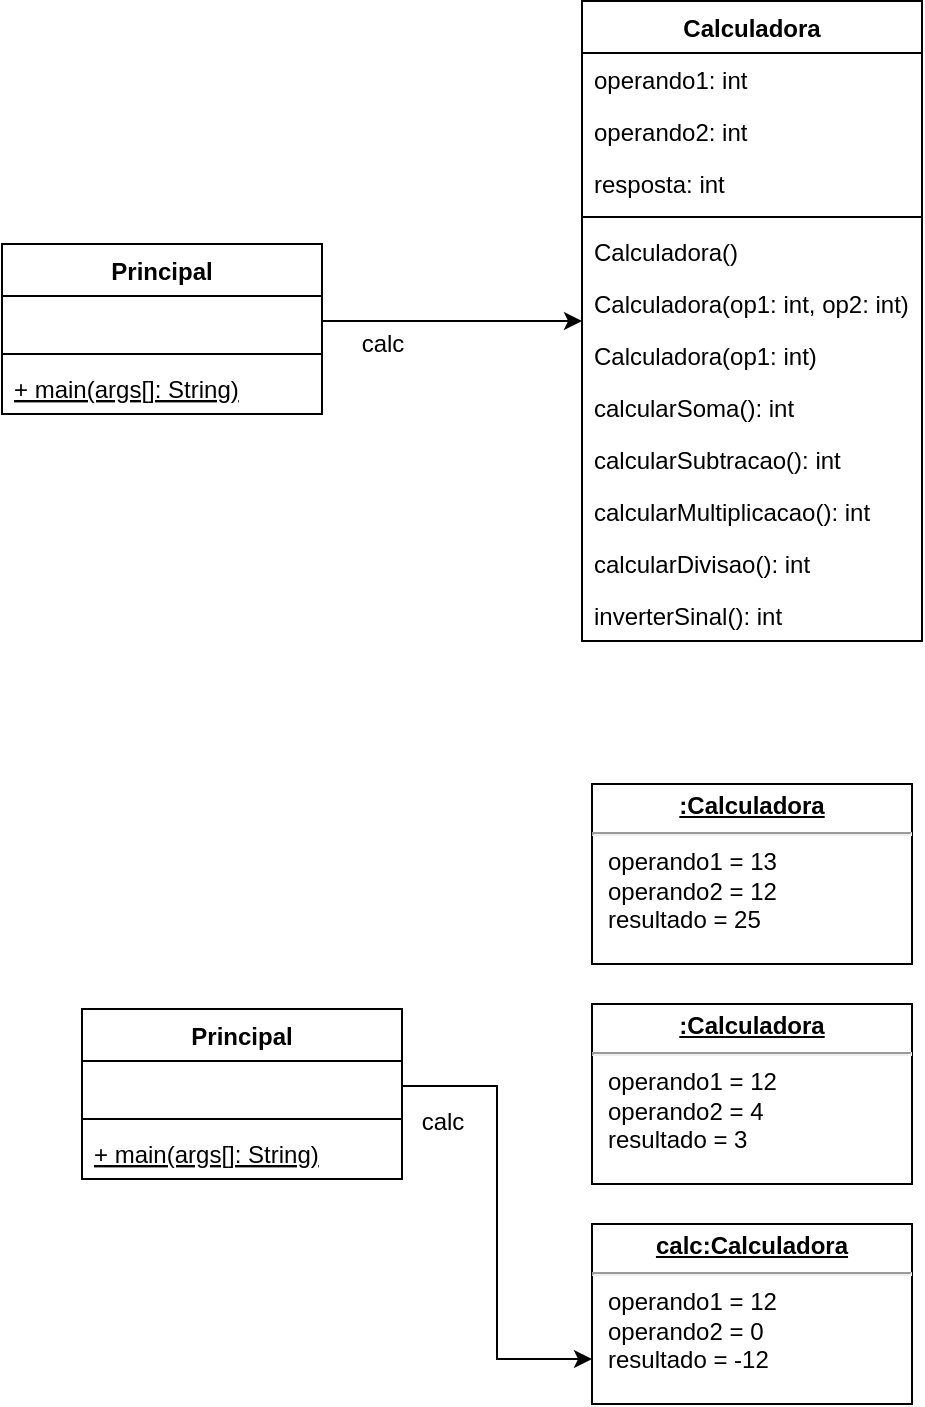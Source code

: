 <mxfile version="16.5.3" type="device"><diagram id="dzd5T2bqEIZQxkTFIxDC" name="Page-1"><mxGraphModel dx="666" dy="793" grid="1" gridSize="10" guides="1" tooltips="1" connect="1" arrows="1" fold="1" page="1" pageScale="1" pageWidth="850" pageHeight="1100" math="0" shadow="0"><root><mxCell id="0"/><mxCell id="1" parent="0"/><mxCell id="axf6R6CwoxNQ-fYzo1CO-5" value="Principal" style="swimlane;fontStyle=1;align=center;verticalAlign=top;childLayout=stackLayout;horizontal=1;startSize=26;horizontalStack=0;resizeParent=1;resizeParentMax=0;resizeLast=0;collapsible=1;marginBottom=0;" vertex="1" parent="1"><mxGeometry x="20" y="220" width="160" height="85" as="geometry"/></mxCell><mxCell id="axf6R6CwoxNQ-fYzo1CO-6" value=" " style="text;strokeColor=none;fillColor=none;align=left;verticalAlign=top;spacingLeft=4;spacingRight=4;overflow=hidden;rotatable=0;points=[[0,0.5],[1,0.5]];portConstraint=eastwest;" vertex="1" parent="axf6R6CwoxNQ-fYzo1CO-5"><mxGeometry y="26" width="160" height="25" as="geometry"/></mxCell><mxCell id="axf6R6CwoxNQ-fYzo1CO-7" value="" style="line;strokeWidth=1;fillColor=none;align=left;verticalAlign=middle;spacingTop=-1;spacingLeft=3;spacingRight=3;rotatable=0;labelPosition=right;points=[];portConstraint=eastwest;" vertex="1" parent="axf6R6CwoxNQ-fYzo1CO-5"><mxGeometry y="51" width="160" height="8" as="geometry"/></mxCell><mxCell id="axf6R6CwoxNQ-fYzo1CO-8" value="+ main(args[]: String)" style="text;strokeColor=none;fillColor=none;align=left;verticalAlign=top;spacingLeft=4;spacingRight=4;overflow=hidden;rotatable=0;points=[[0,0.5],[1,0.5]];portConstraint=eastwest;fontStyle=4" vertex="1" parent="axf6R6CwoxNQ-fYzo1CO-5"><mxGeometry y="59" width="160" height="26" as="geometry"/></mxCell><mxCell id="axf6R6CwoxNQ-fYzo1CO-9" value="Calculadora" style="swimlane;fontStyle=1;align=center;verticalAlign=top;childLayout=stackLayout;horizontal=1;startSize=26;horizontalStack=0;resizeParent=1;resizeParentMax=0;resizeLast=0;collapsible=1;marginBottom=0;" vertex="1" parent="1"><mxGeometry x="310" y="98.5" width="170" height="320" as="geometry"/></mxCell><mxCell id="axf6R6CwoxNQ-fYzo1CO-10" value="operando1: int" style="text;strokeColor=none;fillColor=none;align=left;verticalAlign=top;spacingLeft=4;spacingRight=4;overflow=hidden;rotatable=0;points=[[0,0.5],[1,0.5]];portConstraint=eastwest;" vertex="1" parent="axf6R6CwoxNQ-fYzo1CO-9"><mxGeometry y="26" width="170" height="26" as="geometry"/></mxCell><mxCell id="axf6R6CwoxNQ-fYzo1CO-13" value="operando2: int" style="text;strokeColor=none;fillColor=none;align=left;verticalAlign=top;spacingLeft=4;spacingRight=4;overflow=hidden;rotatable=0;points=[[0,0.5],[1,0.5]];portConstraint=eastwest;" vertex="1" parent="axf6R6CwoxNQ-fYzo1CO-9"><mxGeometry y="52" width="170" height="26" as="geometry"/></mxCell><mxCell id="axf6R6CwoxNQ-fYzo1CO-14" value="resposta: int" style="text;strokeColor=none;fillColor=none;align=left;verticalAlign=top;spacingLeft=4;spacingRight=4;overflow=hidden;rotatable=0;points=[[0,0.5],[1,0.5]];portConstraint=eastwest;" vertex="1" parent="axf6R6CwoxNQ-fYzo1CO-9"><mxGeometry y="78" width="170" height="26" as="geometry"/></mxCell><mxCell id="axf6R6CwoxNQ-fYzo1CO-11" value="" style="line;strokeWidth=1;fillColor=none;align=left;verticalAlign=middle;spacingTop=-1;spacingLeft=3;spacingRight=3;rotatable=0;labelPosition=right;points=[];portConstraint=eastwest;" vertex="1" parent="axf6R6CwoxNQ-fYzo1CO-9"><mxGeometry y="104" width="170" height="8" as="geometry"/></mxCell><mxCell id="axf6R6CwoxNQ-fYzo1CO-12" value="Calculadora()" style="text;strokeColor=none;fillColor=none;align=left;verticalAlign=top;spacingLeft=4;spacingRight=4;overflow=hidden;rotatable=0;points=[[0,0.5],[1,0.5]];portConstraint=eastwest;" vertex="1" parent="axf6R6CwoxNQ-fYzo1CO-9"><mxGeometry y="112" width="170" height="26" as="geometry"/></mxCell><mxCell id="axf6R6CwoxNQ-fYzo1CO-15" value="Calculadora(op1: int, op2: int)" style="text;strokeColor=none;fillColor=none;align=left;verticalAlign=top;spacingLeft=4;spacingRight=4;overflow=hidden;rotatable=0;points=[[0,0.5],[1,0.5]];portConstraint=eastwest;" vertex="1" parent="axf6R6CwoxNQ-fYzo1CO-9"><mxGeometry y="138" width="170" height="26" as="geometry"/></mxCell><mxCell id="axf6R6CwoxNQ-fYzo1CO-16" value="Calculadora(op1: int)" style="text;strokeColor=none;fillColor=none;align=left;verticalAlign=top;spacingLeft=4;spacingRight=4;overflow=hidden;rotatable=0;points=[[0,0.5],[1,0.5]];portConstraint=eastwest;" vertex="1" parent="axf6R6CwoxNQ-fYzo1CO-9"><mxGeometry y="164" width="170" height="26" as="geometry"/></mxCell><mxCell id="axf6R6CwoxNQ-fYzo1CO-17" value="calcularSoma(): int" style="text;strokeColor=none;fillColor=none;align=left;verticalAlign=top;spacingLeft=4;spacingRight=4;overflow=hidden;rotatable=0;points=[[0,0.5],[1,0.5]];portConstraint=eastwest;" vertex="1" parent="axf6R6CwoxNQ-fYzo1CO-9"><mxGeometry y="190" width="170" height="26" as="geometry"/></mxCell><mxCell id="axf6R6CwoxNQ-fYzo1CO-18" value="calcularSubtracao(): int" style="text;strokeColor=none;fillColor=none;align=left;verticalAlign=top;spacingLeft=4;spacingRight=4;overflow=hidden;rotatable=0;points=[[0,0.5],[1,0.5]];portConstraint=eastwest;" vertex="1" parent="axf6R6CwoxNQ-fYzo1CO-9"><mxGeometry y="216" width="170" height="26" as="geometry"/></mxCell><mxCell id="axf6R6CwoxNQ-fYzo1CO-19" value="calcularMultiplicacao(): int" style="text;strokeColor=none;fillColor=none;align=left;verticalAlign=top;spacingLeft=4;spacingRight=4;overflow=hidden;rotatable=0;points=[[0,0.5],[1,0.5]];portConstraint=eastwest;" vertex="1" parent="axf6R6CwoxNQ-fYzo1CO-9"><mxGeometry y="242" width="170" height="26" as="geometry"/></mxCell><mxCell id="axf6R6CwoxNQ-fYzo1CO-20" value="calcularDivisao(): int" style="text;strokeColor=none;fillColor=none;align=left;verticalAlign=top;spacingLeft=4;spacingRight=4;overflow=hidden;rotatable=0;points=[[0,0.5],[1,0.5]];portConstraint=eastwest;" vertex="1" parent="axf6R6CwoxNQ-fYzo1CO-9"><mxGeometry y="268" width="170" height="26" as="geometry"/></mxCell><mxCell id="axf6R6CwoxNQ-fYzo1CO-21" value="inverterSinal(): int" style="text;strokeColor=none;fillColor=none;align=left;verticalAlign=top;spacingLeft=4;spacingRight=4;overflow=hidden;rotatable=0;points=[[0,0.5],[1,0.5]];portConstraint=eastwest;" vertex="1" parent="axf6R6CwoxNQ-fYzo1CO-9"><mxGeometry y="294" width="170" height="26" as="geometry"/></mxCell><mxCell id="axf6R6CwoxNQ-fYzo1CO-22" style="edgeStyle=orthogonalEdgeStyle;rounded=0;orthogonalLoop=1;jettySize=auto;html=1;" edge="1" parent="1" source="axf6R6CwoxNQ-fYzo1CO-6" target="axf6R6CwoxNQ-fYzo1CO-9"><mxGeometry relative="1" as="geometry"/></mxCell><mxCell id="axf6R6CwoxNQ-fYzo1CO-23" value="calc" style="text;html=1;align=center;verticalAlign=middle;resizable=0;points=[];autosize=1;strokeColor=none;fillColor=none;" vertex="1" parent="1"><mxGeometry x="190" y="260" width="40" height="20" as="geometry"/></mxCell><mxCell id="axf6R6CwoxNQ-fYzo1CO-24" value="&lt;p style=&quot;margin: 0px ; margin-top: 4px ; text-align: center ; text-decoration: underline&quot;&gt;&lt;b&gt;:Calculadora&lt;/b&gt;&lt;/p&gt;&lt;hr&gt;&lt;p style=&quot;margin: 0px ; margin-left: 8px&quot;&gt;operando1 = 13&lt;/p&gt;&lt;p style=&quot;margin: 0px ; margin-left: 8px&quot;&gt;operando2 = 12&lt;/p&gt;&lt;p style=&quot;margin: 0px ; margin-left: 8px&quot;&gt;resultado = 25&lt;br&gt;&lt;/p&gt;" style="verticalAlign=top;align=left;overflow=fill;fontSize=12;fontFamily=Helvetica;html=1;" vertex="1" parent="1"><mxGeometry x="315" y="490" width="160" height="90" as="geometry"/></mxCell><mxCell id="axf6R6CwoxNQ-fYzo1CO-25" value="&lt;p style=&quot;margin: 0px ; margin-top: 4px ; text-align: center ; text-decoration: underline&quot;&gt;&lt;b&gt;:Calculadora&lt;/b&gt;&lt;/p&gt;&lt;hr&gt;&lt;p style=&quot;margin: 0px ; margin-left: 8px&quot;&gt;operando1 = 12&lt;/p&gt;&lt;p style=&quot;margin: 0px ; margin-left: 8px&quot;&gt;operando2 = 4&lt;/p&gt;&lt;p style=&quot;margin: 0px ; margin-left: 8px&quot;&gt;resultado = 3&lt;br&gt;&lt;/p&gt;" style="verticalAlign=top;align=left;overflow=fill;fontSize=12;fontFamily=Helvetica;html=1;" vertex="1" parent="1"><mxGeometry x="315" y="600" width="160" height="90" as="geometry"/></mxCell><mxCell id="axf6R6CwoxNQ-fYzo1CO-26" value="&lt;p style=&quot;margin: 0px ; margin-top: 4px ; text-align: center ; text-decoration: underline&quot;&gt;&lt;b&gt;calc:Calculadora&lt;/b&gt;&lt;/p&gt;&lt;hr&gt;&lt;p style=&quot;margin: 0px ; margin-left: 8px&quot;&gt;operando1 = 12&lt;/p&gt;&lt;p style=&quot;margin: 0px ; margin-left: 8px&quot;&gt;operando2 = 0&lt;br&gt;&lt;/p&gt;&lt;p style=&quot;margin: 0px ; margin-left: 8px&quot;&gt;resultado = -12&lt;br&gt;&lt;/p&gt;" style="verticalAlign=top;align=left;overflow=fill;fontSize=12;fontFamily=Helvetica;html=1;" vertex="1" parent="1"><mxGeometry x="315" y="710" width="160" height="90" as="geometry"/></mxCell><mxCell id="axf6R6CwoxNQ-fYzo1CO-27" value="Principal" style="swimlane;fontStyle=1;align=center;verticalAlign=top;childLayout=stackLayout;horizontal=1;startSize=26;horizontalStack=0;resizeParent=1;resizeParentMax=0;resizeLast=0;collapsible=1;marginBottom=0;" vertex="1" parent="1"><mxGeometry x="60" y="602.5" width="160" height="85" as="geometry"/></mxCell><mxCell id="axf6R6CwoxNQ-fYzo1CO-28" value=" " style="text;strokeColor=none;fillColor=none;align=left;verticalAlign=top;spacingLeft=4;spacingRight=4;overflow=hidden;rotatable=0;points=[[0,0.5],[1,0.5]];portConstraint=eastwest;" vertex="1" parent="axf6R6CwoxNQ-fYzo1CO-27"><mxGeometry y="26" width="160" height="25" as="geometry"/></mxCell><mxCell id="axf6R6CwoxNQ-fYzo1CO-29" value="" style="line;strokeWidth=1;fillColor=none;align=left;verticalAlign=middle;spacingTop=-1;spacingLeft=3;spacingRight=3;rotatable=0;labelPosition=right;points=[];portConstraint=eastwest;" vertex="1" parent="axf6R6CwoxNQ-fYzo1CO-27"><mxGeometry y="51" width="160" height="8" as="geometry"/></mxCell><mxCell id="axf6R6CwoxNQ-fYzo1CO-30" value="+ main(args[]: String)" style="text;strokeColor=none;fillColor=none;align=left;verticalAlign=top;spacingLeft=4;spacingRight=4;overflow=hidden;rotatable=0;points=[[0,0.5],[1,0.5]];portConstraint=eastwest;fontStyle=4" vertex="1" parent="axf6R6CwoxNQ-fYzo1CO-27"><mxGeometry y="59" width="160" height="26" as="geometry"/></mxCell><mxCell id="axf6R6CwoxNQ-fYzo1CO-32" style="edgeStyle=orthogonalEdgeStyle;rounded=0;orthogonalLoop=1;jettySize=auto;html=1;entryX=0;entryY=0.75;entryDx=0;entryDy=0;" edge="1" parent="1" source="axf6R6CwoxNQ-fYzo1CO-28" target="axf6R6CwoxNQ-fYzo1CO-26"><mxGeometry relative="1" as="geometry"/></mxCell><mxCell id="axf6R6CwoxNQ-fYzo1CO-33" value="calc" style="text;html=1;align=center;verticalAlign=middle;resizable=0;points=[];autosize=1;strokeColor=none;fillColor=none;" vertex="1" parent="1"><mxGeometry x="220" y="649" width="40" height="20" as="geometry"/></mxCell></root></mxGraphModel></diagram></mxfile>